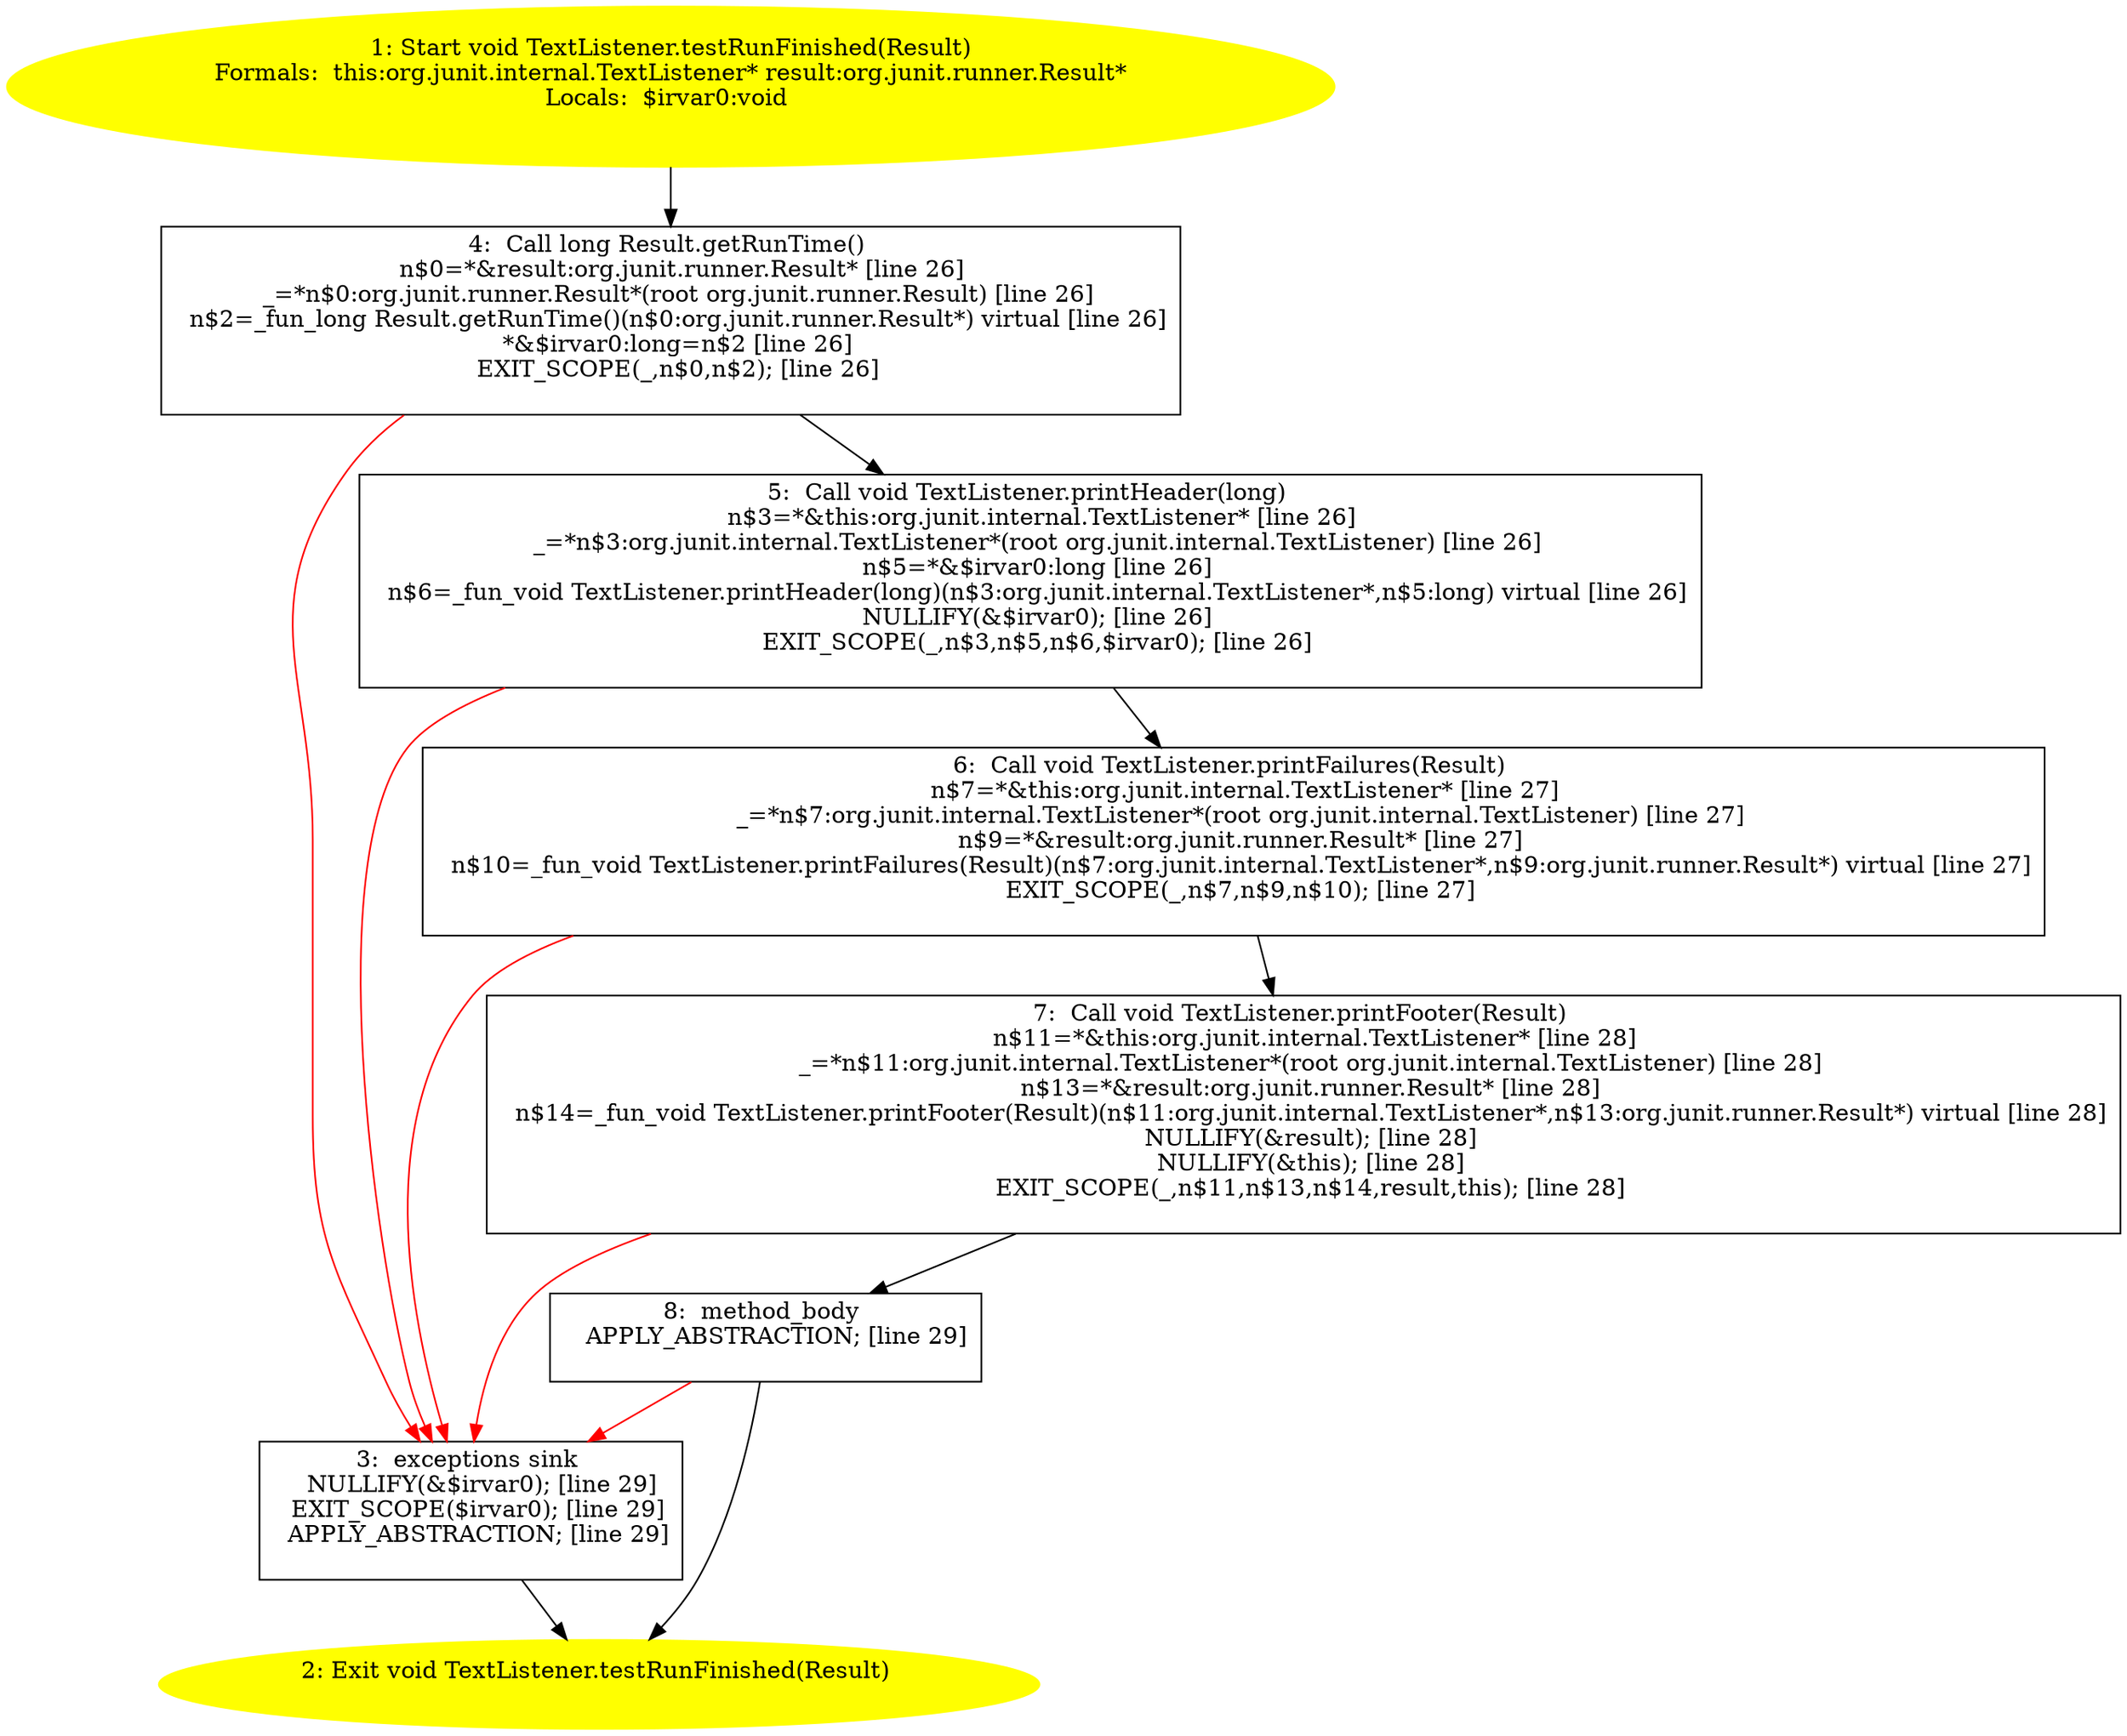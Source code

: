 /* @generated */
digraph cfg {
"org.junit.internal.TextListener.testRunFinished(org.junit.runner.Result):void.339e3b7635ef3632a989eb9f08dc7866_1" [label="1: Start void TextListener.testRunFinished(Result)\nFormals:  this:org.junit.internal.TextListener* result:org.junit.runner.Result*\nLocals:  $irvar0:void \n  " color=yellow style=filled]
	

	 "org.junit.internal.TextListener.testRunFinished(org.junit.runner.Result):void.339e3b7635ef3632a989eb9f08dc7866_1" -> "org.junit.internal.TextListener.testRunFinished(org.junit.runner.Result):void.339e3b7635ef3632a989eb9f08dc7866_4" ;
"org.junit.internal.TextListener.testRunFinished(org.junit.runner.Result):void.339e3b7635ef3632a989eb9f08dc7866_2" [label="2: Exit void TextListener.testRunFinished(Result) \n  " color=yellow style=filled]
	

"org.junit.internal.TextListener.testRunFinished(org.junit.runner.Result):void.339e3b7635ef3632a989eb9f08dc7866_3" [label="3:  exceptions sink \n   NULLIFY(&$irvar0); [line 29]\n  EXIT_SCOPE($irvar0); [line 29]\n  APPLY_ABSTRACTION; [line 29]\n " shape="box"]
	

	 "org.junit.internal.TextListener.testRunFinished(org.junit.runner.Result):void.339e3b7635ef3632a989eb9f08dc7866_3" -> "org.junit.internal.TextListener.testRunFinished(org.junit.runner.Result):void.339e3b7635ef3632a989eb9f08dc7866_2" ;
"org.junit.internal.TextListener.testRunFinished(org.junit.runner.Result):void.339e3b7635ef3632a989eb9f08dc7866_4" [label="4:  Call long Result.getRunTime() \n   n$0=*&result:org.junit.runner.Result* [line 26]\n  _=*n$0:org.junit.runner.Result*(root org.junit.runner.Result) [line 26]\n  n$2=_fun_long Result.getRunTime()(n$0:org.junit.runner.Result*) virtual [line 26]\n  *&$irvar0:long=n$2 [line 26]\n  EXIT_SCOPE(_,n$0,n$2); [line 26]\n " shape="box"]
	

	 "org.junit.internal.TextListener.testRunFinished(org.junit.runner.Result):void.339e3b7635ef3632a989eb9f08dc7866_4" -> "org.junit.internal.TextListener.testRunFinished(org.junit.runner.Result):void.339e3b7635ef3632a989eb9f08dc7866_5" ;
	 "org.junit.internal.TextListener.testRunFinished(org.junit.runner.Result):void.339e3b7635ef3632a989eb9f08dc7866_4" -> "org.junit.internal.TextListener.testRunFinished(org.junit.runner.Result):void.339e3b7635ef3632a989eb9f08dc7866_3" [color="red" ];
"org.junit.internal.TextListener.testRunFinished(org.junit.runner.Result):void.339e3b7635ef3632a989eb9f08dc7866_5" [label="5:  Call void TextListener.printHeader(long) \n   n$3=*&this:org.junit.internal.TextListener* [line 26]\n  _=*n$3:org.junit.internal.TextListener*(root org.junit.internal.TextListener) [line 26]\n  n$5=*&$irvar0:long [line 26]\n  n$6=_fun_void TextListener.printHeader(long)(n$3:org.junit.internal.TextListener*,n$5:long) virtual [line 26]\n  NULLIFY(&$irvar0); [line 26]\n  EXIT_SCOPE(_,n$3,n$5,n$6,$irvar0); [line 26]\n " shape="box"]
	

	 "org.junit.internal.TextListener.testRunFinished(org.junit.runner.Result):void.339e3b7635ef3632a989eb9f08dc7866_5" -> "org.junit.internal.TextListener.testRunFinished(org.junit.runner.Result):void.339e3b7635ef3632a989eb9f08dc7866_6" ;
	 "org.junit.internal.TextListener.testRunFinished(org.junit.runner.Result):void.339e3b7635ef3632a989eb9f08dc7866_5" -> "org.junit.internal.TextListener.testRunFinished(org.junit.runner.Result):void.339e3b7635ef3632a989eb9f08dc7866_3" [color="red" ];
"org.junit.internal.TextListener.testRunFinished(org.junit.runner.Result):void.339e3b7635ef3632a989eb9f08dc7866_6" [label="6:  Call void TextListener.printFailures(Result) \n   n$7=*&this:org.junit.internal.TextListener* [line 27]\n  _=*n$7:org.junit.internal.TextListener*(root org.junit.internal.TextListener) [line 27]\n  n$9=*&result:org.junit.runner.Result* [line 27]\n  n$10=_fun_void TextListener.printFailures(Result)(n$7:org.junit.internal.TextListener*,n$9:org.junit.runner.Result*) virtual [line 27]\n  EXIT_SCOPE(_,n$7,n$9,n$10); [line 27]\n " shape="box"]
	

	 "org.junit.internal.TextListener.testRunFinished(org.junit.runner.Result):void.339e3b7635ef3632a989eb9f08dc7866_6" -> "org.junit.internal.TextListener.testRunFinished(org.junit.runner.Result):void.339e3b7635ef3632a989eb9f08dc7866_7" ;
	 "org.junit.internal.TextListener.testRunFinished(org.junit.runner.Result):void.339e3b7635ef3632a989eb9f08dc7866_6" -> "org.junit.internal.TextListener.testRunFinished(org.junit.runner.Result):void.339e3b7635ef3632a989eb9f08dc7866_3" [color="red" ];
"org.junit.internal.TextListener.testRunFinished(org.junit.runner.Result):void.339e3b7635ef3632a989eb9f08dc7866_7" [label="7:  Call void TextListener.printFooter(Result) \n   n$11=*&this:org.junit.internal.TextListener* [line 28]\n  _=*n$11:org.junit.internal.TextListener*(root org.junit.internal.TextListener) [line 28]\n  n$13=*&result:org.junit.runner.Result* [line 28]\n  n$14=_fun_void TextListener.printFooter(Result)(n$11:org.junit.internal.TextListener*,n$13:org.junit.runner.Result*) virtual [line 28]\n  NULLIFY(&result); [line 28]\n  NULLIFY(&this); [line 28]\n  EXIT_SCOPE(_,n$11,n$13,n$14,result,this); [line 28]\n " shape="box"]
	

	 "org.junit.internal.TextListener.testRunFinished(org.junit.runner.Result):void.339e3b7635ef3632a989eb9f08dc7866_7" -> "org.junit.internal.TextListener.testRunFinished(org.junit.runner.Result):void.339e3b7635ef3632a989eb9f08dc7866_8" ;
	 "org.junit.internal.TextListener.testRunFinished(org.junit.runner.Result):void.339e3b7635ef3632a989eb9f08dc7866_7" -> "org.junit.internal.TextListener.testRunFinished(org.junit.runner.Result):void.339e3b7635ef3632a989eb9f08dc7866_3" [color="red" ];
"org.junit.internal.TextListener.testRunFinished(org.junit.runner.Result):void.339e3b7635ef3632a989eb9f08dc7866_8" [label="8:  method_body \n   APPLY_ABSTRACTION; [line 29]\n " shape="box"]
	

	 "org.junit.internal.TextListener.testRunFinished(org.junit.runner.Result):void.339e3b7635ef3632a989eb9f08dc7866_8" -> "org.junit.internal.TextListener.testRunFinished(org.junit.runner.Result):void.339e3b7635ef3632a989eb9f08dc7866_2" ;
	 "org.junit.internal.TextListener.testRunFinished(org.junit.runner.Result):void.339e3b7635ef3632a989eb9f08dc7866_8" -> "org.junit.internal.TextListener.testRunFinished(org.junit.runner.Result):void.339e3b7635ef3632a989eb9f08dc7866_3" [color="red" ];
}
